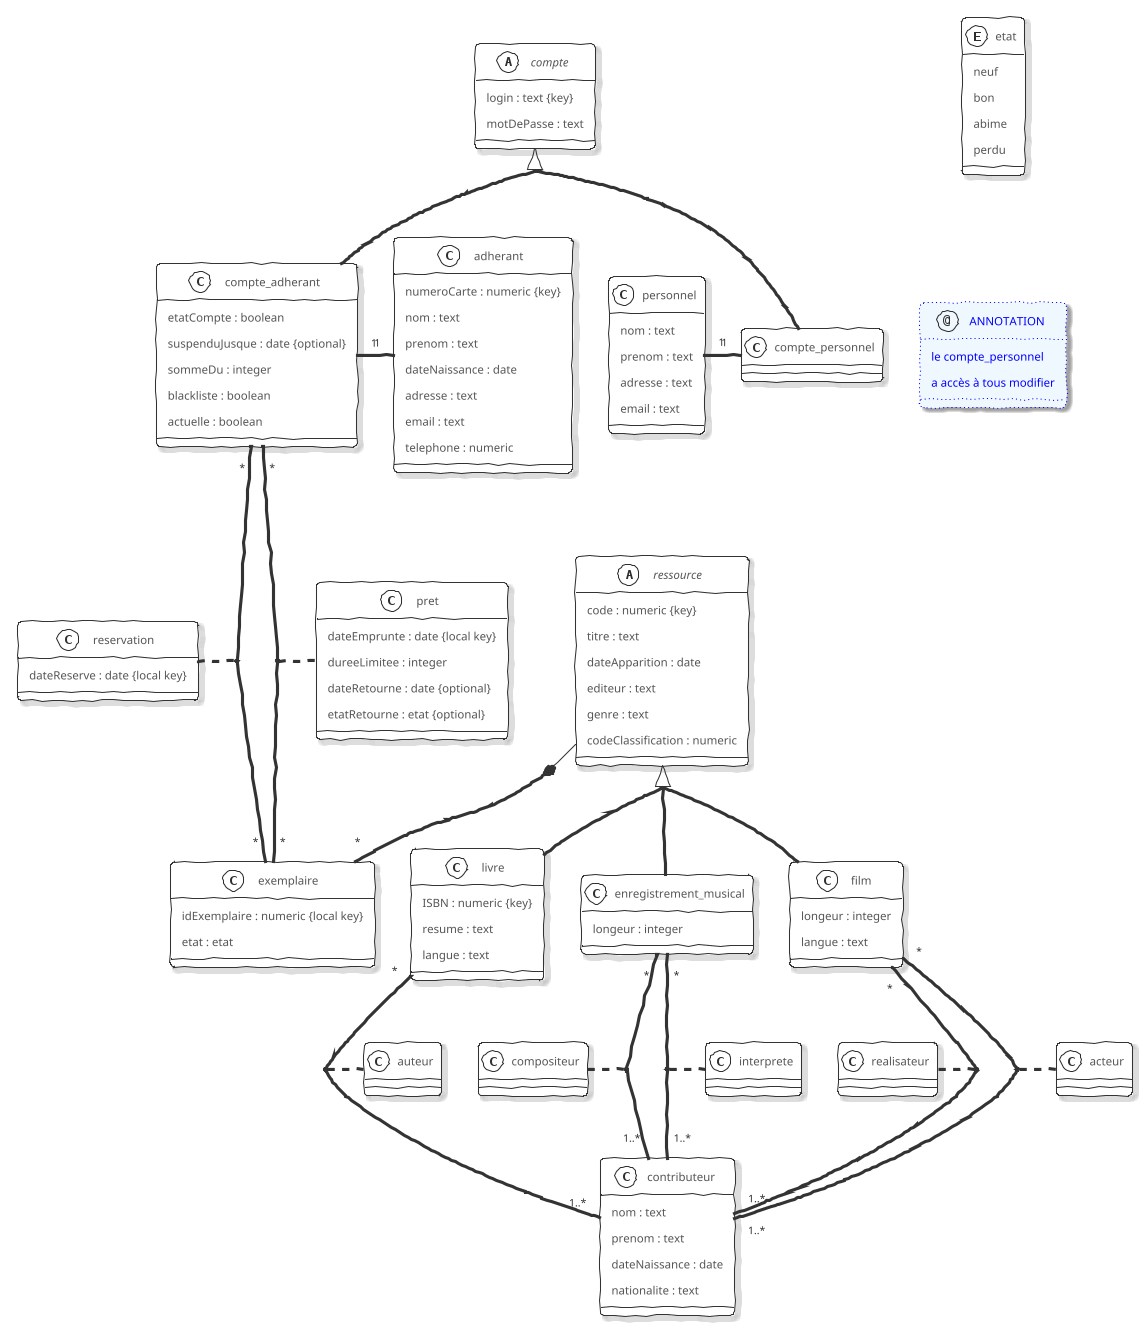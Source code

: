 @startuml MCD Biblio
!theme sketchy-outline
skinparam Shadowing true
annotation ANNOTATION #aliceblue;line:blue;line.dotted;text:blue 
{
    le compte_personnel 
    a accès à tous modifier
}
etat -[hidden]- ANNOTATION

abstract class ressource
class exemplaire
enum etat 

abstract class compte
class compte_personnel
class personnel 
class compte_adherant
class adherant

class pret 
class reservation

together {
class livre
class film
class enregistrement_musical
}
class auteur
class realisateur
class acteur
class compositeur
class interprete

skinparam groupInheritance 2
ressource <|-- livre
ressource <|-- film
ressource <|-- enregistrement_musical

compte <|-- compte_adherant
compte <|-- compte_personnel

skinparam activity {
    ArrowFontSize 10
}
livre "*" -- "1..*" contributeur
' : < ecrit
(livre, contributeur) . auteur
enregistrement_musical "*" - "1..*" contributeur
' : < compose 
(enregistrement_musical, contributeur) . compositeur
enregistrement_musical "*" - "1..*" contributeur
' : < interprete 
(enregistrement_musical, contributeur) . interprete
film "*" - "1..*" contributeur
' : < realise 
(film, contributeur) . realisateur
film "*" - "1..*" contributeur
' : < acte 
(film, contributeur) . acteur

ressource *-- "*" exemplaire

personnel  "1" - "1" compte_personnel
'compte_personnel "*" -- "*" ressource
compte_adherant "1" - "1" adherant
compte_adherant "*" -- "*" exemplaire
(compte_adherant, exemplaire) . reservation
compte_adherant "*" -- "*" exemplaire
(compte_adherant, exemplaire) . pret

enum etat{
    neuf 
    bon
    abime 
    perdu
}

abstract class ressource{
    'Numeric manque paramètre
    code : numeric {key}
    titre : text
    dateApparition : date 
    editeur : text
    genre : text
    codeClassification : numeric
}

class contributeur{
    nom : text
    prenom : text
    dateNaissance : date
    nationalite : text
}

class livre{
    ISBN : numeric {key}
    resume : text
    langue : text
}

class film{
    longeur : integer
    langue : text
}

class enregistrement_musical{
    longeur : integer
}

class exemplaire{
    idExemplaire : numeric {local key}
    etat : etat
}

class personnel{
    nom : text
    prenom : text
    adresse : text
    email : text
}

class compte_personnel{

}

class adherant{
    numeroCarte : numeric {key}
    nom : text
    prenom : text
    dateNaissance : date
    adresse : text
    email : text
    telephone : numeric
}

'Un héritage pour compte_adhérant?

class compte_adherant{
    etatCompte : boolean
    suspenduJusque : date {optional}
    sommeDu : integer
    blackliste : boolean
    actuelle : boolean
}

abstract class compte {
    login : text {key}
    motDePasse : text

}



class pret{
    dateEmprunte : date {local key}
    dureeLimitee : integer
    dateRetourne : date {optional}
    etatRetourne : etat {optional}
}

class reservation{
    dateReserve : date {local key}
}

@enduml
